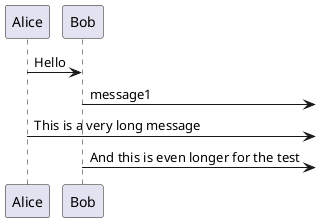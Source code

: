 {
  "sha1": "qhq3irmhj9kqsukm4qn1bvalp97euee",
  "insertion": {
    "when": "2024-06-04T17:28:42.454Z",
    "user": "plantuml@gmail.com"
  }
}
@startuml
Alice ->Bob: Hello
Bob ->] : message1
Alice ->] : This is a very long message
Bob ->] : And this is even longer for the test
@enduml
